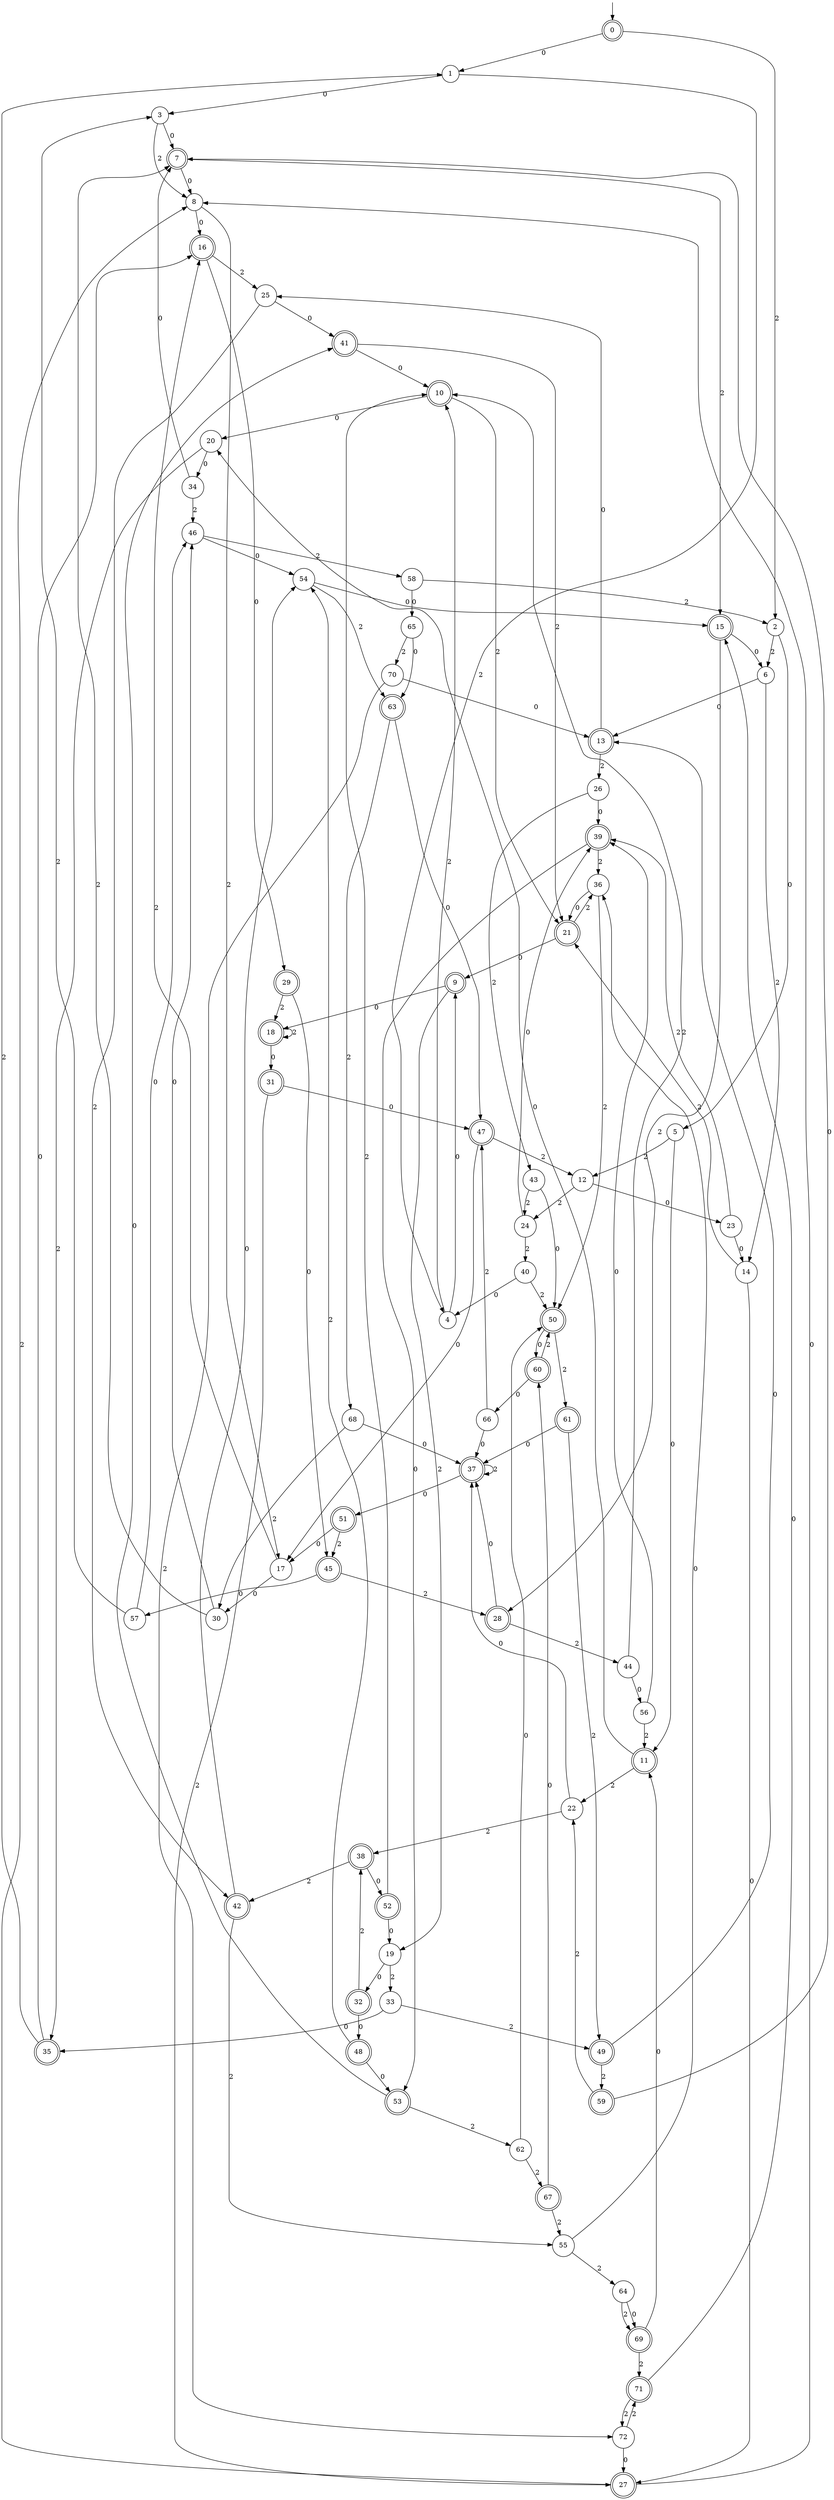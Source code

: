 digraph g {

	s0 [shape="doublecircle" label="0"];
	s1 [shape="circle" label="1"];
	s2 [shape="circle" label="2"];
	s3 [shape="circle" label="3"];
	s4 [shape="circle" label="4"];
	s5 [shape="circle" label="5"];
	s6 [shape="circle" label="6"];
	s7 [shape="doublecircle" label="7"];
	s8 [shape="circle" label="8"];
	s9 [shape="doublecircle" label="9"];
	s10 [shape="doublecircle" label="10"];
	s11 [shape="doublecircle" label="11"];
	s12 [shape="circle" label="12"];
	s13 [shape="doublecircle" label="13"];
	s14 [shape="circle" label="14"];
	s15 [shape="doublecircle" label="15"];
	s16 [shape="doublecircle" label="16"];
	s17 [shape="circle" label="17"];
	s18 [shape="doublecircle" label="18"];
	s19 [shape="circle" label="19"];
	s20 [shape="circle" label="20"];
	s21 [shape="doublecircle" label="21"];
	s22 [shape="circle" label="22"];
	s23 [shape="circle" label="23"];
	s24 [shape="circle" label="24"];
	s25 [shape="circle" label="25"];
	s26 [shape="circle" label="26"];
	s27 [shape="doublecircle" label="27"];
	s28 [shape="doublecircle" label="28"];
	s29 [shape="doublecircle" label="29"];
	s30 [shape="circle" label="30"];
	s31 [shape="doublecircle" label="31"];
	s32 [shape="doublecircle" label="32"];
	s33 [shape="circle" label="33"];
	s34 [shape="circle" label="34"];
	s35 [shape="doublecircle" label="35"];
	s36 [shape="circle" label="36"];
	s37 [shape="doublecircle" label="37"];
	s38 [shape="doublecircle" label="38"];
	s39 [shape="doublecircle" label="39"];
	s40 [shape="circle" label="40"];
	s41 [shape="doublecircle" label="41"];
	s42 [shape="doublecircle" label="42"];
	s43 [shape="circle" label="43"];
	s44 [shape="circle" label="44"];
	s45 [shape="doublecircle" label="45"];
	s46 [shape="circle" label="46"];
	s47 [shape="doublecircle" label="47"];
	s48 [shape="doublecircle" label="48"];
	s49 [shape="doublecircle" label="49"];
	s50 [shape="doublecircle" label="50"];
	s51 [shape="doublecircle" label="51"];
	s52 [shape="doublecircle" label="52"];
	s53 [shape="doublecircle" label="53"];
	s54 [shape="circle" label="54"];
	s55 [shape="circle" label="55"];
	s56 [shape="circle" label="56"];
	s57 [shape="circle" label="57"];
	s58 [shape="circle" label="58"];
	s59 [shape="doublecircle" label="59"];
	s60 [shape="doublecircle" label="60"];
	s61 [shape="doublecircle" label="61"];
	s62 [shape="circle" label="62"];
	s63 [shape="doublecircle" label="63"];
	s64 [shape="circle" label="64"];
	s65 [shape="circle" label="65"];
	s66 [shape="circle" label="66"];
	s67 [shape="doublecircle" label="67"];
	s68 [shape="circle" label="68"];
	s69 [shape="doublecircle" label="69"];
	s70 [shape="circle" label="70"];
	s71 [shape="doublecircle" label="71"];
	s72 [shape="circle" label="72"];
	s0 -> s1 [label="0"];
	s0 -> s2 [label="2"];
	s1 -> s3 [label="0"];
	s1 -> s4 [label="2"];
	s2 -> s5 [label="0"];
	s2 -> s6 [label="2"];
	s3 -> s7 [label="0"];
	s3 -> s8 [label="2"];
	s4 -> s9 [label="0"];
	s4 -> s10 [label="2"];
	s5 -> s11 [label="0"];
	s5 -> s12 [label="2"];
	s6 -> s13 [label="0"];
	s6 -> s14 [label="2"];
	s7 -> s8 [label="0"];
	s7 -> s15 [label="2"];
	s8 -> s16 [label="0"];
	s8 -> s17 [label="2"];
	s9 -> s18 [label="0"];
	s9 -> s19 [label="2"];
	s10 -> s20 [label="0"];
	s10 -> s21 [label="2"];
	s11 -> s20 [label="0"];
	s11 -> s22 [label="2"];
	s12 -> s23 [label="0"];
	s12 -> s24 [label="2"];
	s13 -> s25 [label="0"];
	s13 -> s26 [label="2"];
	s14 -> s27 [label="0"];
	s14 -> s21 [label="2"];
	s15 -> s6 [label="0"];
	s15 -> s28 [label="2"];
	s16 -> s29 [label="0"];
	s16 -> s25 [label="2"];
	s17 -> s30 [label="0"];
	s17 -> s16 [label="2"];
	s18 -> s31 [label="0"];
	s18 -> s18 [label="2"];
	s19 -> s32 [label="0"];
	s19 -> s33 [label="2"];
	s20 -> s34 [label="0"];
	s20 -> s35 [label="2"];
	s21 -> s9 [label="0"];
	s21 -> s36 [label="2"];
	s22 -> s37 [label="0"];
	s22 -> s38 [label="2"];
	s23 -> s14 [label="0"];
	s23 -> s39 [label="2"];
	s24 -> s39 [label="0"];
	s24 -> s40 [label="2"];
	s25 -> s41 [label="0"];
	s25 -> s42 [label="2"];
	s26 -> s39 [label="0"];
	s26 -> s43 [label="2"];
	s27 -> s8 [label="0"];
	s27 -> s8 [label="2"];
	s28 -> s37 [label="0"];
	s28 -> s44 [label="2"];
	s29 -> s45 [label="0"];
	s29 -> s18 [label="2"];
	s30 -> s46 [label="0"];
	s30 -> s7 [label="2"];
	s31 -> s47 [label="0"];
	s31 -> s27 [label="2"];
	s32 -> s48 [label="0"];
	s32 -> s38 [label="2"];
	s33 -> s35 [label="0"];
	s33 -> s49 [label="2"];
	s34 -> s7 [label="0"];
	s34 -> s46 [label="2"];
	s35 -> s16 [label="0"];
	s35 -> s1 [label="2"];
	s36 -> s21 [label="0"];
	s36 -> s50 [label="2"];
	s37 -> s51 [label="0"];
	s37 -> s37 [label="2"];
	s38 -> s52 [label="0"];
	s38 -> s42 [label="2"];
	s39 -> s53 [label="0"];
	s39 -> s36 [label="2"];
	s40 -> s4 [label="0"];
	s40 -> s50 [label="2"];
	s41 -> s10 [label="0"];
	s41 -> s21 [label="2"];
	s42 -> s54 [label="0"];
	s42 -> s55 [label="2"];
	s43 -> s50 [label="0"];
	s43 -> s24 [label="2"];
	s44 -> s56 [label="0"];
	s44 -> s10 [label="2"];
	s45 -> s57 [label="0"];
	s45 -> s28 [label="2"];
	s46 -> s54 [label="0"];
	s46 -> s58 [label="2"];
	s47 -> s17 [label="0"];
	s47 -> s12 [label="2"];
	s48 -> s53 [label="0"];
	s48 -> s54 [label="2"];
	s49 -> s13 [label="0"];
	s49 -> s59 [label="2"];
	s50 -> s60 [label="0"];
	s50 -> s61 [label="2"];
	s51 -> s17 [label="0"];
	s51 -> s45 [label="2"];
	s52 -> s19 [label="0"];
	s52 -> s10 [label="2"];
	s53 -> s41 [label="0"];
	s53 -> s62 [label="2"];
	s54 -> s15 [label="0"];
	s54 -> s63 [label="2"];
	s55 -> s36 [label="0"];
	s55 -> s64 [label="2"];
	s56 -> s39 [label="0"];
	s56 -> s11 [label="2"];
	s57 -> s46 [label="0"];
	s57 -> s3 [label="2"];
	s58 -> s65 [label="0"];
	s58 -> s2 [label="2"];
	s59 -> s7 [label="0"];
	s59 -> s22 [label="2"];
	s60 -> s66 [label="0"];
	s60 -> s50 [label="2"];
	s61 -> s37 [label="0"];
	s61 -> s49 [label="2"];
	s62 -> s50 [label="0"];
	s62 -> s67 [label="2"];
	s63 -> s47 [label="0"];
	s63 -> s68 [label="2"];
	s64 -> s69 [label="0"];
	s64 -> s69 [label="2"];
	s65 -> s63 [label="0"];
	s65 -> s70 [label="2"];
	s66 -> s37 [label="0"];
	s66 -> s47 [label="2"];
	s67 -> s60 [label="0"];
	s67 -> s55 [label="2"];
	s68 -> s37 [label="0"];
	s68 -> s30 [label="2"];
	s69 -> s11 [label="0"];
	s69 -> s71 [label="2"];
	s70 -> s13 [label="0"];
	s70 -> s72 [label="2"];
	s71 -> s15 [label="0"];
	s71 -> s72 [label="2"];
	s72 -> s27 [label="0"];
	s72 -> s71 [label="2"];

__start0 [label="" shape="none" width="0" height="0"];
__start0 -> s0;

}
